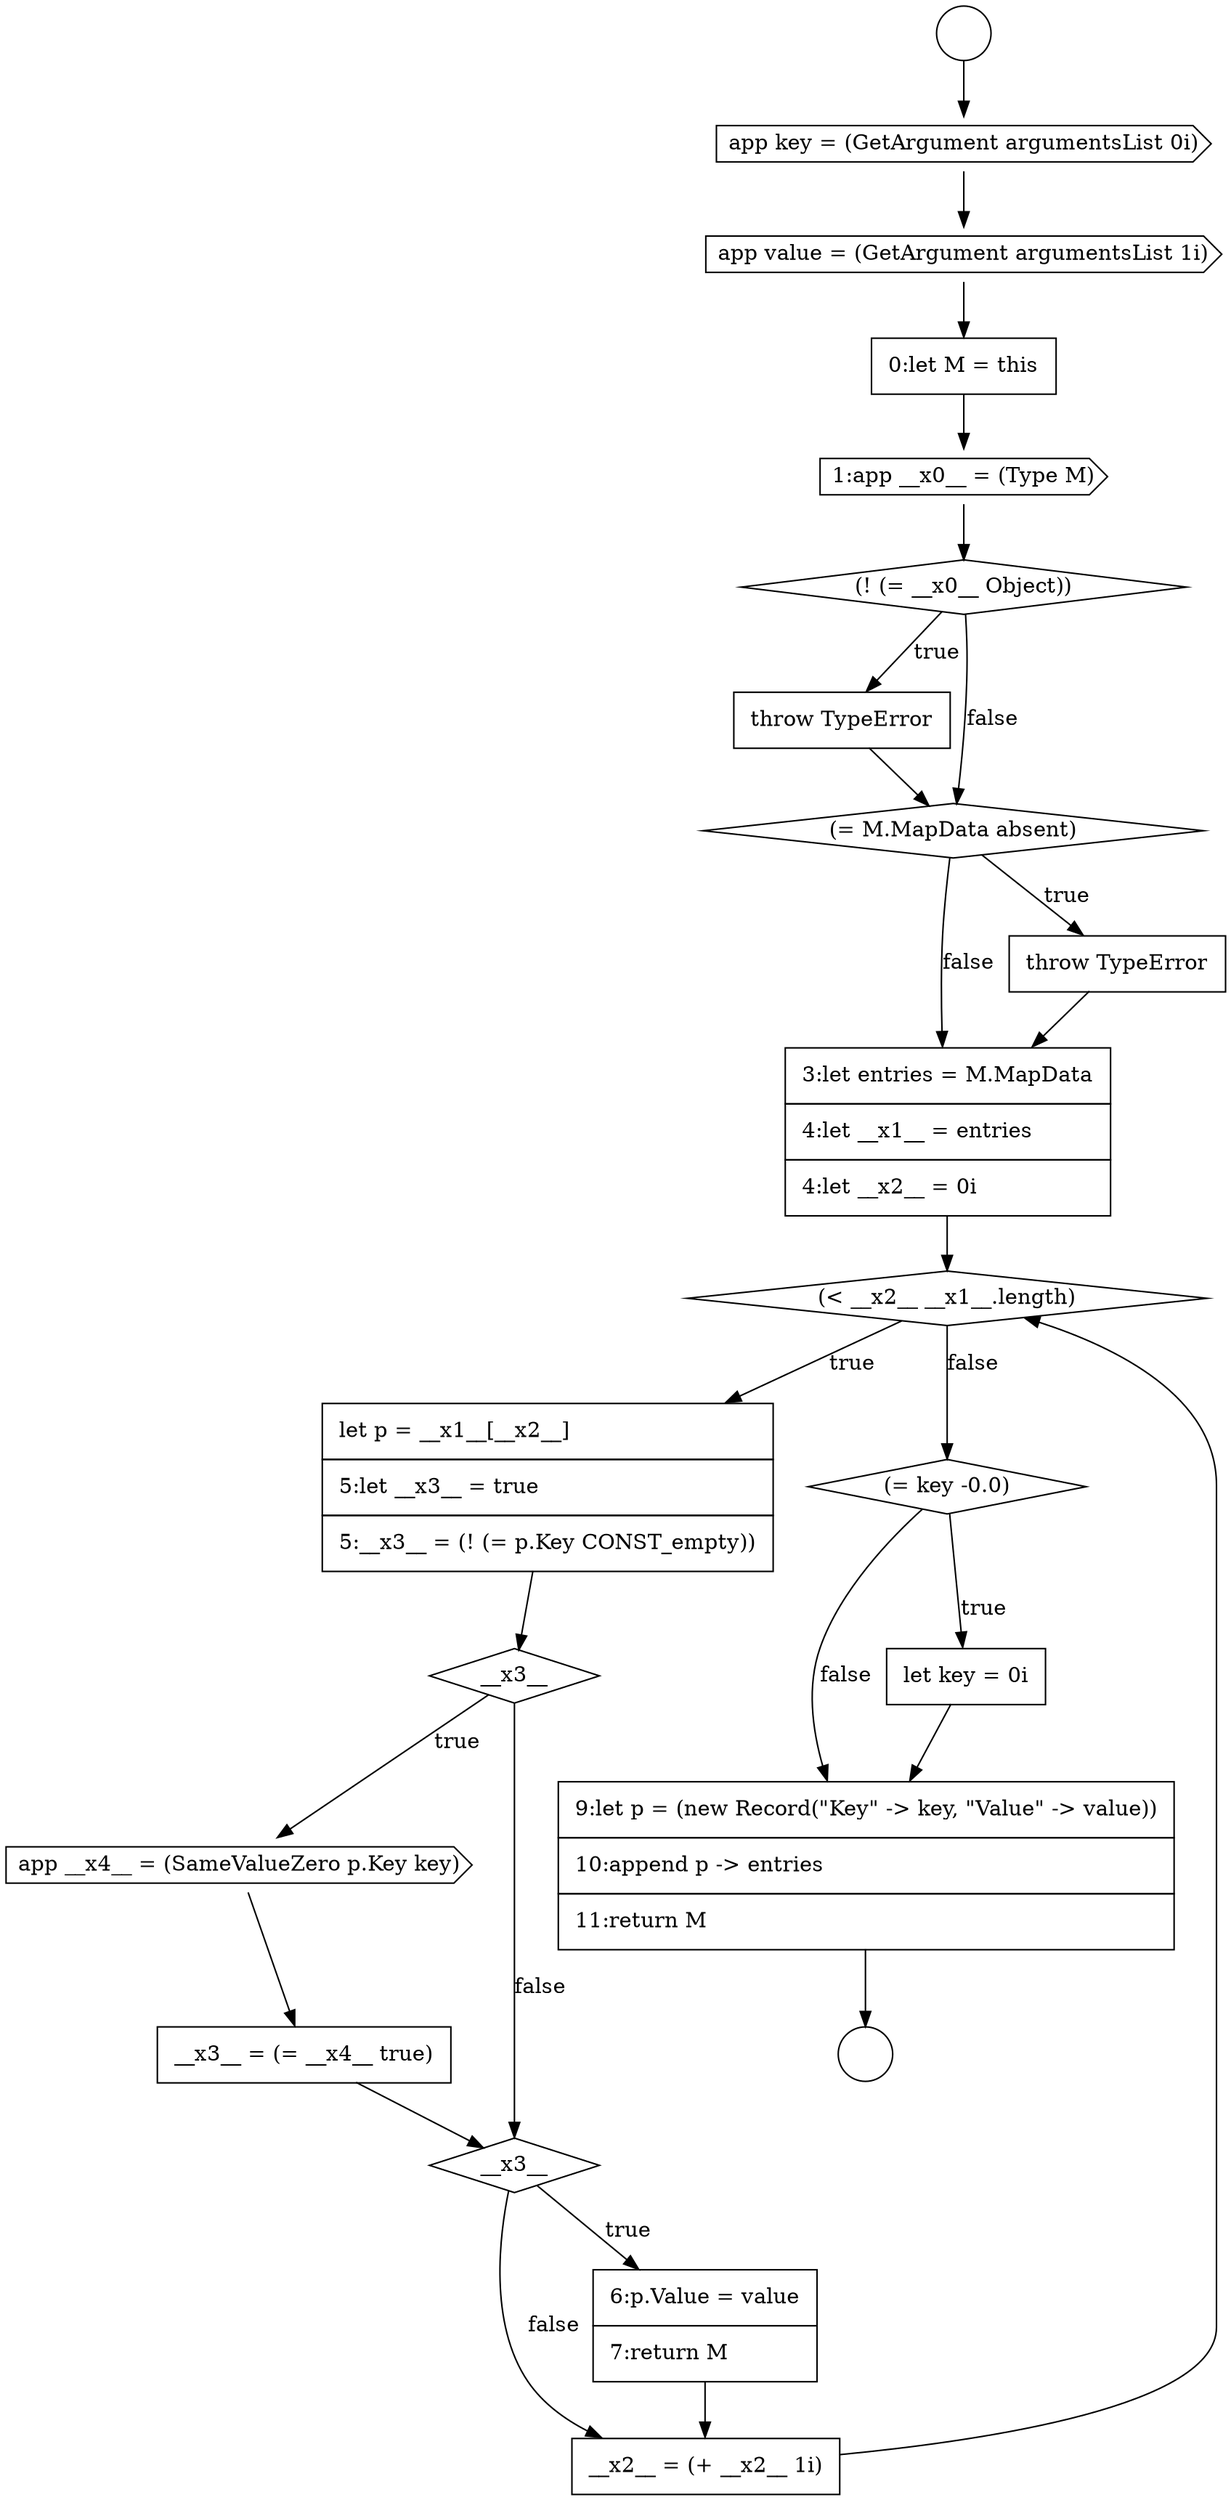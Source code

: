 digraph {
  node14741 [shape=diamond, label=<<font color="black">(&lt; __x2__ __x1__.length)</font>> color="black" fillcolor="white" style=filled]
  node14737 [shape=none, margin=0, label=<<font color="black">
    <table border="0" cellborder="1" cellspacing="0" cellpadding="10">
      <tr><td align="left">throw TypeError</td></tr>
    </table>
  </font>> color="black" fillcolor="white" style=filled]
  node14751 [shape=none, margin=0, label=<<font color="black">
    <table border="0" cellborder="1" cellspacing="0" cellpadding="10">
      <tr><td align="left">9:let p = (new Record(&quot;Key&quot; -&gt; key, &quot;Value&quot; -&gt; value))</td></tr>
      <tr><td align="left">10:append p -&gt; entries</td></tr>
      <tr><td align="left">11:return M</td></tr>
    </table>
  </font>> color="black" fillcolor="white" style=filled]
  node14733 [shape=cds, label=<<font color="black">app value = (GetArgument argumentsList 1i)</font>> color="black" fillcolor="white" style=filled]
  node14730 [shape=circle label=" " color="black" fillcolor="white" style=filled]
  node14745 [shape=none, margin=0, label=<<font color="black">
    <table border="0" cellborder="1" cellspacing="0" cellpadding="10">
      <tr><td align="left">__x3__ = (= __x4__ true)</td></tr>
    </table>
  </font>> color="black" fillcolor="white" style=filled]
  node14735 [shape=cds, label=<<font color="black">1:app __x0__ = (Type M)</font>> color="black" fillcolor="white" style=filled]
  node14740 [shape=none, margin=0, label=<<font color="black">
    <table border="0" cellborder="1" cellspacing="0" cellpadding="10">
      <tr><td align="left">3:let entries = M.MapData</td></tr>
      <tr><td align="left">4:let __x1__ = entries</td></tr>
      <tr><td align="left">4:let __x2__ = 0i</td></tr>
    </table>
  </font>> color="black" fillcolor="white" style=filled]
  node14734 [shape=none, margin=0, label=<<font color="black">
    <table border="0" cellborder="1" cellspacing="0" cellpadding="10">
      <tr><td align="left">0:let M = this</td></tr>
    </table>
  </font>> color="black" fillcolor="white" style=filled]
  node14744 [shape=cds, label=<<font color="black">app __x4__ = (SameValueZero p.Key key)</font>> color="black" fillcolor="white" style=filled]
  node14743 [shape=diamond, label=<<font color="black">__x3__</font>> color="black" fillcolor="white" style=filled]
  node14736 [shape=diamond, label=<<font color="black">(! (= __x0__ Object))</font>> color="black" fillcolor="white" style=filled]
  node14739 [shape=none, margin=0, label=<<font color="black">
    <table border="0" cellborder="1" cellspacing="0" cellpadding="10">
      <tr><td align="left">throw TypeError</td></tr>
    </table>
  </font>> color="black" fillcolor="white" style=filled]
  node14732 [shape=cds, label=<<font color="black">app key = (GetArgument argumentsList 0i)</font>> color="black" fillcolor="white" style=filled]
  node14742 [shape=none, margin=0, label=<<font color="black">
    <table border="0" cellborder="1" cellspacing="0" cellpadding="10">
      <tr><td align="left">let p = __x1__[__x2__]</td></tr>
      <tr><td align="left">5:let __x3__ = true</td></tr>
      <tr><td align="left">5:__x3__ = (! (= p.Key CONST_empty))</td></tr>
    </table>
  </font>> color="black" fillcolor="white" style=filled]
  node14738 [shape=diamond, label=<<font color="black">(= M.MapData absent)</font>> color="black" fillcolor="white" style=filled]
  node14748 [shape=none, margin=0, label=<<font color="black">
    <table border="0" cellborder="1" cellspacing="0" cellpadding="10">
      <tr><td align="left">__x2__ = (+ __x2__ 1i)</td></tr>
    </table>
  </font>> color="black" fillcolor="white" style=filled]
  node14750 [shape=none, margin=0, label=<<font color="black">
    <table border="0" cellborder="1" cellspacing="0" cellpadding="10">
      <tr><td align="left">let key = 0i</td></tr>
    </table>
  </font>> color="black" fillcolor="white" style=filled]
  node14746 [shape=diamond, label=<<font color="black">__x3__</font>> color="black" fillcolor="white" style=filled]
  node14731 [shape=circle label=" " color="black" fillcolor="white" style=filled]
  node14747 [shape=none, margin=0, label=<<font color="black">
    <table border="0" cellborder="1" cellspacing="0" cellpadding="10">
      <tr><td align="left">6:p.Value = value</td></tr>
      <tr><td align="left">7:return M</td></tr>
    </table>
  </font>> color="black" fillcolor="white" style=filled]
  node14749 [shape=diamond, label=<<font color="black">(= key -0.0)</font>> color="black" fillcolor="white" style=filled]
  node14737 -> node14738 [ color="black"]
  node14741 -> node14742 [label=<<font color="black">true</font>> color="black"]
  node14741 -> node14749 [label=<<font color="black">false</font>> color="black"]
  node14746 -> node14747 [label=<<font color="black">true</font>> color="black"]
  node14746 -> node14748 [label=<<font color="black">false</font>> color="black"]
  node14749 -> node14750 [label=<<font color="black">true</font>> color="black"]
  node14749 -> node14751 [label=<<font color="black">false</font>> color="black"]
  node14732 -> node14733 [ color="black"]
  node14734 -> node14735 [ color="black"]
  node14747 -> node14748 [ color="black"]
  node14744 -> node14745 [ color="black"]
  node14735 -> node14736 [ color="black"]
  node14736 -> node14737 [label=<<font color="black">true</font>> color="black"]
  node14736 -> node14738 [label=<<font color="black">false</font>> color="black"]
  node14740 -> node14741 [ color="black"]
  node14751 -> node14731 [ color="black"]
  node14743 -> node14744 [label=<<font color="black">true</font>> color="black"]
  node14743 -> node14746 [label=<<font color="black">false</font>> color="black"]
  node14742 -> node14743 [ color="black"]
  node14745 -> node14746 [ color="black"]
  node14733 -> node14734 [ color="black"]
  node14738 -> node14739 [label=<<font color="black">true</font>> color="black"]
  node14738 -> node14740 [label=<<font color="black">false</font>> color="black"]
  node14730 -> node14732 [ color="black"]
  node14750 -> node14751 [ color="black"]
  node14748 -> node14741 [ color="black"]
  node14739 -> node14740 [ color="black"]
}
